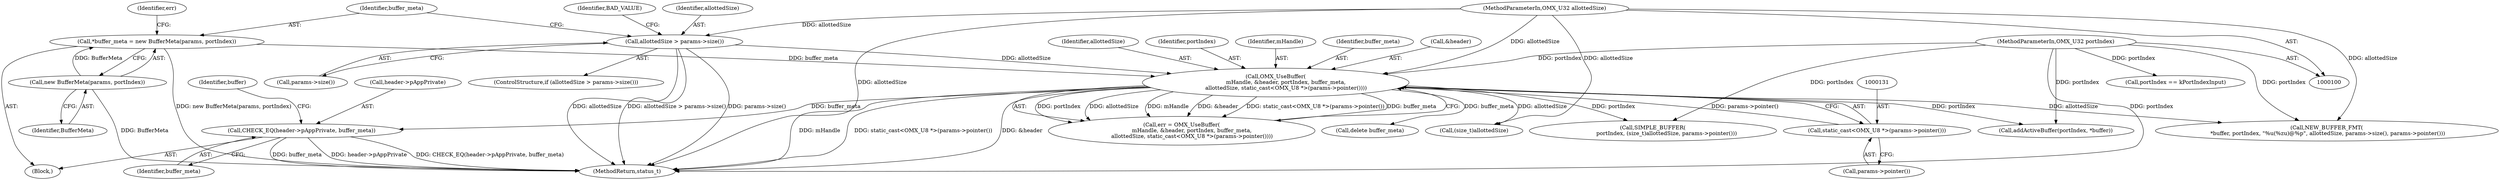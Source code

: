 digraph "0_Android_b351eabb428c7ca85a34513c64601f437923d576_11@pointer" {
"1000159" [label="(Call,CHECK_EQ(header->pAppPrivate, buffer_meta))"];
"1000123" [label="(Call,OMX_UseBuffer(\n            mHandle, &header, portIndex, buffer_meta,\n            allottedSize, static_cast<OMX_U8 *>(params->pointer())))"];
"1000101" [label="(MethodParameterIn,OMX_U32 portIndex)"];
"1000115" [label="(Call,*buffer_meta = new BufferMeta(params, portIndex))"];
"1000117" [label="(Call,new BufferMeta(params, portIndex))"];
"1000108" [label="(Call,allottedSize > params->size())"];
"1000104" [label="(MethodParameterIn,OMX_U32 allottedSize)"];
"1000130" [label="(Call,static_cast<OMX_U8 *>(params->pointer()))"];
"1000116" [label="(Identifier,buffer_meta)"];
"1000143" [label="(Call,(size_t)allottedSize)"];
"1000124" [label="(Identifier,mHandle)"];
"1000128" [label="(Identifier,buffer_meta)"];
"1000141" [label="(Call,SIMPLE_BUFFER(\n                portIndex, (size_t)allottedSize, params->pointer()))"];
"1000118" [label="(Identifier,BufferMeta)"];
"1000123" [label="(Call,OMX_UseBuffer(\n            mHandle, &header, portIndex, buffer_meta,\n            allottedSize, static_cast<OMX_U8 *>(params->pointer())))"];
"1000125" [label="(Call,&header)"];
"1000166" [label="(Identifier,buffer)"];
"1000115" [label="(Call,*buffer_meta = new BufferMeta(params, portIndex))"];
"1000159" [label="(Call,CHECK_EQ(header->pAppPrivate, buffer_meta))"];
"1000105" [label="(Block,)"];
"1000110" [label="(Call,params->size())"];
"1000187" [label="(Call,NEW_BUFFER_FMT(\n *buffer, portIndex, \"%u(%zu)@%p\", allottedSize, params->size(), params->pointer()))"];
"1000129" [label="(Identifier,allottedSize)"];
"1000108" [label="(Call,allottedSize > params->size())"];
"1000127" [label="(Identifier,portIndex)"];
"1000197" [label="(MethodReturn,status_t)"];
"1000130" [label="(Call,static_cast<OMX_U8 *>(params->pointer()))"];
"1000117" [label="(Call,new BufferMeta(params, portIndex))"];
"1000107" [label="(ControlStructure,if (allottedSize > params->size()))"];
"1000121" [label="(Call,err = OMX_UseBuffer(\n            mHandle, &header, portIndex, buffer_meta,\n            allottedSize, static_cast<OMX_U8 *>(params->pointer())))"];
"1000101" [label="(MethodParameterIn,OMX_U32 portIndex)"];
"1000163" [label="(Identifier,buffer_meta)"];
"1000113" [label="(Identifier,BAD_VALUE)"];
"1000109" [label="(Identifier,allottedSize)"];
"1000132" [label="(Call,params->pointer())"];
"1000122" [label="(Identifier,err)"];
"1000160" [label="(Call,header->pAppPrivate)"];
"1000147" [label="(Call,delete buffer_meta)"];
"1000179" [label="(Call,portIndex == kPortIndexInput)"];
"1000104" [label="(MethodParameterIn,OMX_U32 allottedSize)"];
"1000169" [label="(Call,addActiveBuffer(portIndex, *buffer))"];
"1000159" -> "1000105"  [label="AST: "];
"1000159" -> "1000163"  [label="CFG: "];
"1000160" -> "1000159"  [label="AST: "];
"1000163" -> "1000159"  [label="AST: "];
"1000166" -> "1000159"  [label="CFG: "];
"1000159" -> "1000197"  [label="DDG: header->pAppPrivate"];
"1000159" -> "1000197"  [label="DDG: CHECK_EQ(header->pAppPrivate, buffer_meta)"];
"1000159" -> "1000197"  [label="DDG: buffer_meta"];
"1000123" -> "1000159"  [label="DDG: buffer_meta"];
"1000123" -> "1000121"  [label="AST: "];
"1000123" -> "1000130"  [label="CFG: "];
"1000124" -> "1000123"  [label="AST: "];
"1000125" -> "1000123"  [label="AST: "];
"1000127" -> "1000123"  [label="AST: "];
"1000128" -> "1000123"  [label="AST: "];
"1000129" -> "1000123"  [label="AST: "];
"1000130" -> "1000123"  [label="AST: "];
"1000121" -> "1000123"  [label="CFG: "];
"1000123" -> "1000197"  [label="DDG: mHandle"];
"1000123" -> "1000197"  [label="DDG: static_cast<OMX_U8 *>(params->pointer())"];
"1000123" -> "1000197"  [label="DDG: &header"];
"1000123" -> "1000121"  [label="DDG: portIndex"];
"1000123" -> "1000121"  [label="DDG: allottedSize"];
"1000123" -> "1000121"  [label="DDG: mHandle"];
"1000123" -> "1000121"  [label="DDG: &header"];
"1000123" -> "1000121"  [label="DDG: static_cast<OMX_U8 *>(params->pointer())"];
"1000123" -> "1000121"  [label="DDG: buffer_meta"];
"1000101" -> "1000123"  [label="DDG: portIndex"];
"1000115" -> "1000123"  [label="DDG: buffer_meta"];
"1000108" -> "1000123"  [label="DDG: allottedSize"];
"1000104" -> "1000123"  [label="DDG: allottedSize"];
"1000130" -> "1000123"  [label="DDG: params->pointer()"];
"1000123" -> "1000141"  [label="DDG: portIndex"];
"1000123" -> "1000143"  [label="DDG: allottedSize"];
"1000123" -> "1000147"  [label="DDG: buffer_meta"];
"1000123" -> "1000169"  [label="DDG: portIndex"];
"1000123" -> "1000187"  [label="DDG: allottedSize"];
"1000101" -> "1000100"  [label="AST: "];
"1000101" -> "1000197"  [label="DDG: portIndex"];
"1000101" -> "1000141"  [label="DDG: portIndex"];
"1000101" -> "1000169"  [label="DDG: portIndex"];
"1000101" -> "1000179"  [label="DDG: portIndex"];
"1000101" -> "1000187"  [label="DDG: portIndex"];
"1000115" -> "1000105"  [label="AST: "];
"1000115" -> "1000117"  [label="CFG: "];
"1000116" -> "1000115"  [label="AST: "];
"1000117" -> "1000115"  [label="AST: "];
"1000122" -> "1000115"  [label="CFG: "];
"1000115" -> "1000197"  [label="DDG: new BufferMeta(params, portIndex)"];
"1000117" -> "1000115"  [label="DDG: BufferMeta"];
"1000117" -> "1000118"  [label="CFG: "];
"1000118" -> "1000117"  [label="AST: "];
"1000117" -> "1000197"  [label="DDG: BufferMeta"];
"1000108" -> "1000107"  [label="AST: "];
"1000108" -> "1000110"  [label="CFG: "];
"1000109" -> "1000108"  [label="AST: "];
"1000110" -> "1000108"  [label="AST: "];
"1000113" -> "1000108"  [label="CFG: "];
"1000116" -> "1000108"  [label="CFG: "];
"1000108" -> "1000197"  [label="DDG: allottedSize > params->size()"];
"1000108" -> "1000197"  [label="DDG: params->size()"];
"1000108" -> "1000197"  [label="DDG: allottedSize"];
"1000104" -> "1000108"  [label="DDG: allottedSize"];
"1000104" -> "1000100"  [label="AST: "];
"1000104" -> "1000197"  [label="DDG: allottedSize"];
"1000104" -> "1000143"  [label="DDG: allottedSize"];
"1000104" -> "1000187"  [label="DDG: allottedSize"];
"1000130" -> "1000132"  [label="CFG: "];
"1000131" -> "1000130"  [label="AST: "];
"1000132" -> "1000130"  [label="AST: "];
}
